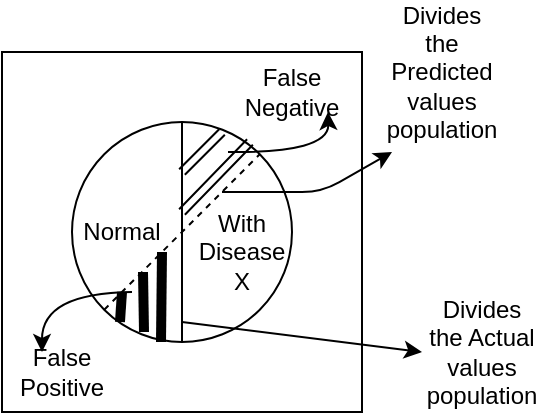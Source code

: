 <mxfile version="12.3.8" type="github" pages="1"><diagram id="P-5Eipf_x8xPsvW0C5Y_" name="Page-1"><mxGraphModel dx="868" dy="401" grid="1" gridSize="10" guides="1" tooltips="1" connect="1" arrows="1" fold="1" page="1" pageScale="1" pageWidth="827" pageHeight="1169" math="0" shadow="0"><root><mxCell id="0"/><mxCell id="1" parent="0"/><mxCell id="RUM6jBnXTm1zWh2N8bg--2" value="" style="whiteSpace=wrap;html=1;aspect=fixed;" parent="1" vertex="1"><mxGeometry x="300" y="100" width="180" height="180" as="geometry"/></mxCell><mxCell id="RUM6jBnXTm1zWh2N8bg--1" value="" style="ellipse;whiteSpace=wrap;html=1;aspect=fixed;" parent="1" vertex="1"><mxGeometry x="335" y="135" width="110" height="110" as="geometry"/></mxCell><mxCell id="RUM6jBnXTm1zWh2N8bg--3" value="" style="endArrow=none;html=1;exitX=0.5;exitY=1;exitDx=0;exitDy=0;entryX=0.5;entryY=0;entryDx=0;entryDy=0;" parent="1" source="RUM6jBnXTm1zWh2N8bg--1" target="RUM6jBnXTm1zWh2N8bg--1" edge="1"><mxGeometry width="50" height="50" relative="1" as="geometry"><mxPoint x="363" y="200" as="sourcePoint"/><mxPoint x="413" y="150" as="targetPoint"/></mxGeometry></mxCell><mxCell id="RUM6jBnXTm1zWh2N8bg--4" value="Normal" style="text;html=1;strokeColor=none;fillColor=none;align=center;verticalAlign=middle;whiteSpace=wrap;rounded=0;" parent="1" vertex="1"><mxGeometry x="340" y="180" width="40" height="20" as="geometry"/></mxCell><mxCell id="RUM6jBnXTm1zWh2N8bg--5" value="With Disease X" style="text;html=1;strokeColor=none;fillColor=none;align=center;verticalAlign=middle;whiteSpace=wrap;rounded=0;" parent="1" vertex="1"><mxGeometry x="400" y="190" width="40" height="20" as="geometry"/></mxCell><mxCell id="RUM6jBnXTm1zWh2N8bg--6" value="" style="endArrow=none;dashed=1;html=1;exitX=0;exitY=1;exitDx=0;exitDy=0;entryX=1;entryY=0;entryDx=0;entryDy=0;" parent="1" source="RUM6jBnXTm1zWh2N8bg--1" target="RUM6jBnXTm1zWh2N8bg--1" edge="1"><mxGeometry width="50" height="50" relative="1" as="geometry"><mxPoint x="365" y="215" as="sourcePoint"/><mxPoint x="415" y="165" as="targetPoint"/></mxGeometry></mxCell><mxCell id="RUM6jBnXTm1zWh2N8bg--7" value="" style="shape=link;html=1;" parent="1" edge="1"><mxGeometry width="50" height="50" relative="1" as="geometry"><mxPoint x="390" y="160" as="sourcePoint"/><mxPoint x="410" y="140" as="targetPoint"/></mxGeometry></mxCell><mxCell id="RUM6jBnXTm1zWh2N8bg--8" value="" style="shape=link;html=1;entryX=0.809;entryY=0.091;entryDx=0;entryDy=0;entryPerimeter=0;" parent="1" target="RUM6jBnXTm1zWh2N8bg--1" edge="1"><mxGeometry width="50" height="50" relative="1" as="geometry"><mxPoint x="390" y="180" as="sourcePoint"/><mxPoint x="415" y="151" as="targetPoint"/></mxGeometry></mxCell><mxCell id="RUM6jBnXTm1zWh2N8bg--9" value="" style="endArrow=none;html=1;strokeWidth=5;" parent="1" edge="1"><mxGeometry width="50" height="50" relative="1" as="geometry"><mxPoint x="379.5" y="245" as="sourcePoint"/><mxPoint x="380" y="200" as="targetPoint"/></mxGeometry></mxCell><mxCell id="RUM6jBnXTm1zWh2N8bg--10" value="" style="endArrow=none;html=1;strokeWidth=5;" parent="1" edge="1"><mxGeometry width="50" height="50" relative="1" as="geometry"><mxPoint x="371" y="240" as="sourcePoint"/><mxPoint x="370.5" y="210" as="targetPoint"/></mxGeometry></mxCell><mxCell id="RUM6jBnXTm1zWh2N8bg--11" value="" style="endArrow=none;html=1;strokeWidth=5;exitX=0.218;exitY=0.909;exitDx=0;exitDy=0;exitPerimeter=0;" parent="1" source="RUM6jBnXTm1zWh2N8bg--1" edge="1"><mxGeometry width="50" height="50" relative="1" as="geometry"><mxPoint x="360" y="230" as="sourcePoint"/><mxPoint x="360" y="220" as="targetPoint"/></mxGeometry></mxCell><mxCell id="RUM6jBnXTm1zWh2N8bg--12" value="" style="endArrow=classic;html=1;strokeWidth=1;edgeStyle=orthogonalEdgeStyle;curved=1;" parent="1" edge="1"><mxGeometry width="50" height="50" relative="1" as="geometry"><mxPoint x="413" y="150" as="sourcePoint"/><mxPoint x="463" y="130" as="targetPoint"/></mxGeometry></mxCell><mxCell id="RUM6jBnXTm1zWh2N8bg--27" value="False Negative" style="text;html=1;strokeColor=none;fillColor=none;align=center;verticalAlign=middle;whiteSpace=wrap;rounded=0;" parent="1" vertex="1"><mxGeometry x="425" y="110" width="40" height="20" as="geometry"/></mxCell><mxCell id="RUM6jBnXTm1zWh2N8bg--28" value="False Positive" style="text;html=1;strokeColor=none;fillColor=none;align=center;verticalAlign=middle;whiteSpace=wrap;rounded=0;" parent="1" vertex="1"><mxGeometry x="310" y="250" width="40" height="20" as="geometry"/></mxCell><mxCell id="RUM6jBnXTm1zWh2N8bg--29" value="" style="endArrow=classic;html=1;strokeWidth=1;edgeStyle=orthogonalEdgeStyle;curved=1;entryX=0.25;entryY=0;entryDx=0;entryDy=0;" parent="1" target="RUM6jBnXTm1zWh2N8bg--28" edge="1"><mxGeometry width="50" height="50" relative="1" as="geometry"><mxPoint x="365" y="220" as="sourcePoint"/><mxPoint x="305" y="280" as="targetPoint"/></mxGeometry></mxCell><mxCell id="dGrM2j93Yudgm5fuqtU0-2" value="Divides the Predicted values population" style="text;html=1;strokeColor=none;fillColor=none;align=center;verticalAlign=middle;whiteSpace=wrap;rounded=0;" vertex="1" parent="1"><mxGeometry x="500" y="90" width="40" height="40" as="geometry"/></mxCell><mxCell id="dGrM2j93Yudgm5fuqtU0-5" value="Divides the Actual values population" style="text;html=1;strokeColor=none;fillColor=none;align=center;verticalAlign=middle;whiteSpace=wrap;rounded=0;" vertex="1" parent="1"><mxGeometry x="520" y="240" width="40" height="20" as="geometry"/></mxCell><mxCell id="dGrM2j93Yudgm5fuqtU0-6" value="" style="endArrow=classic;html=1;" edge="1" parent="1"><mxGeometry width="50" height="50" relative="1" as="geometry"><mxPoint x="390" y="235" as="sourcePoint"/><mxPoint x="510" y="250" as="targetPoint"/></mxGeometry></mxCell><mxCell id="dGrM2j93Yudgm5fuqtU0-7" value="" style="endArrow=classic;html=1;" edge="1" parent="1"><mxGeometry width="50" height="50" relative="1" as="geometry"><mxPoint x="410" y="170" as="sourcePoint"/><mxPoint x="495" y="150" as="targetPoint"/><Array as="points"><mxPoint x="460" y="170"/></Array></mxGeometry></mxCell></root></mxGraphModel></diagram></mxfile>